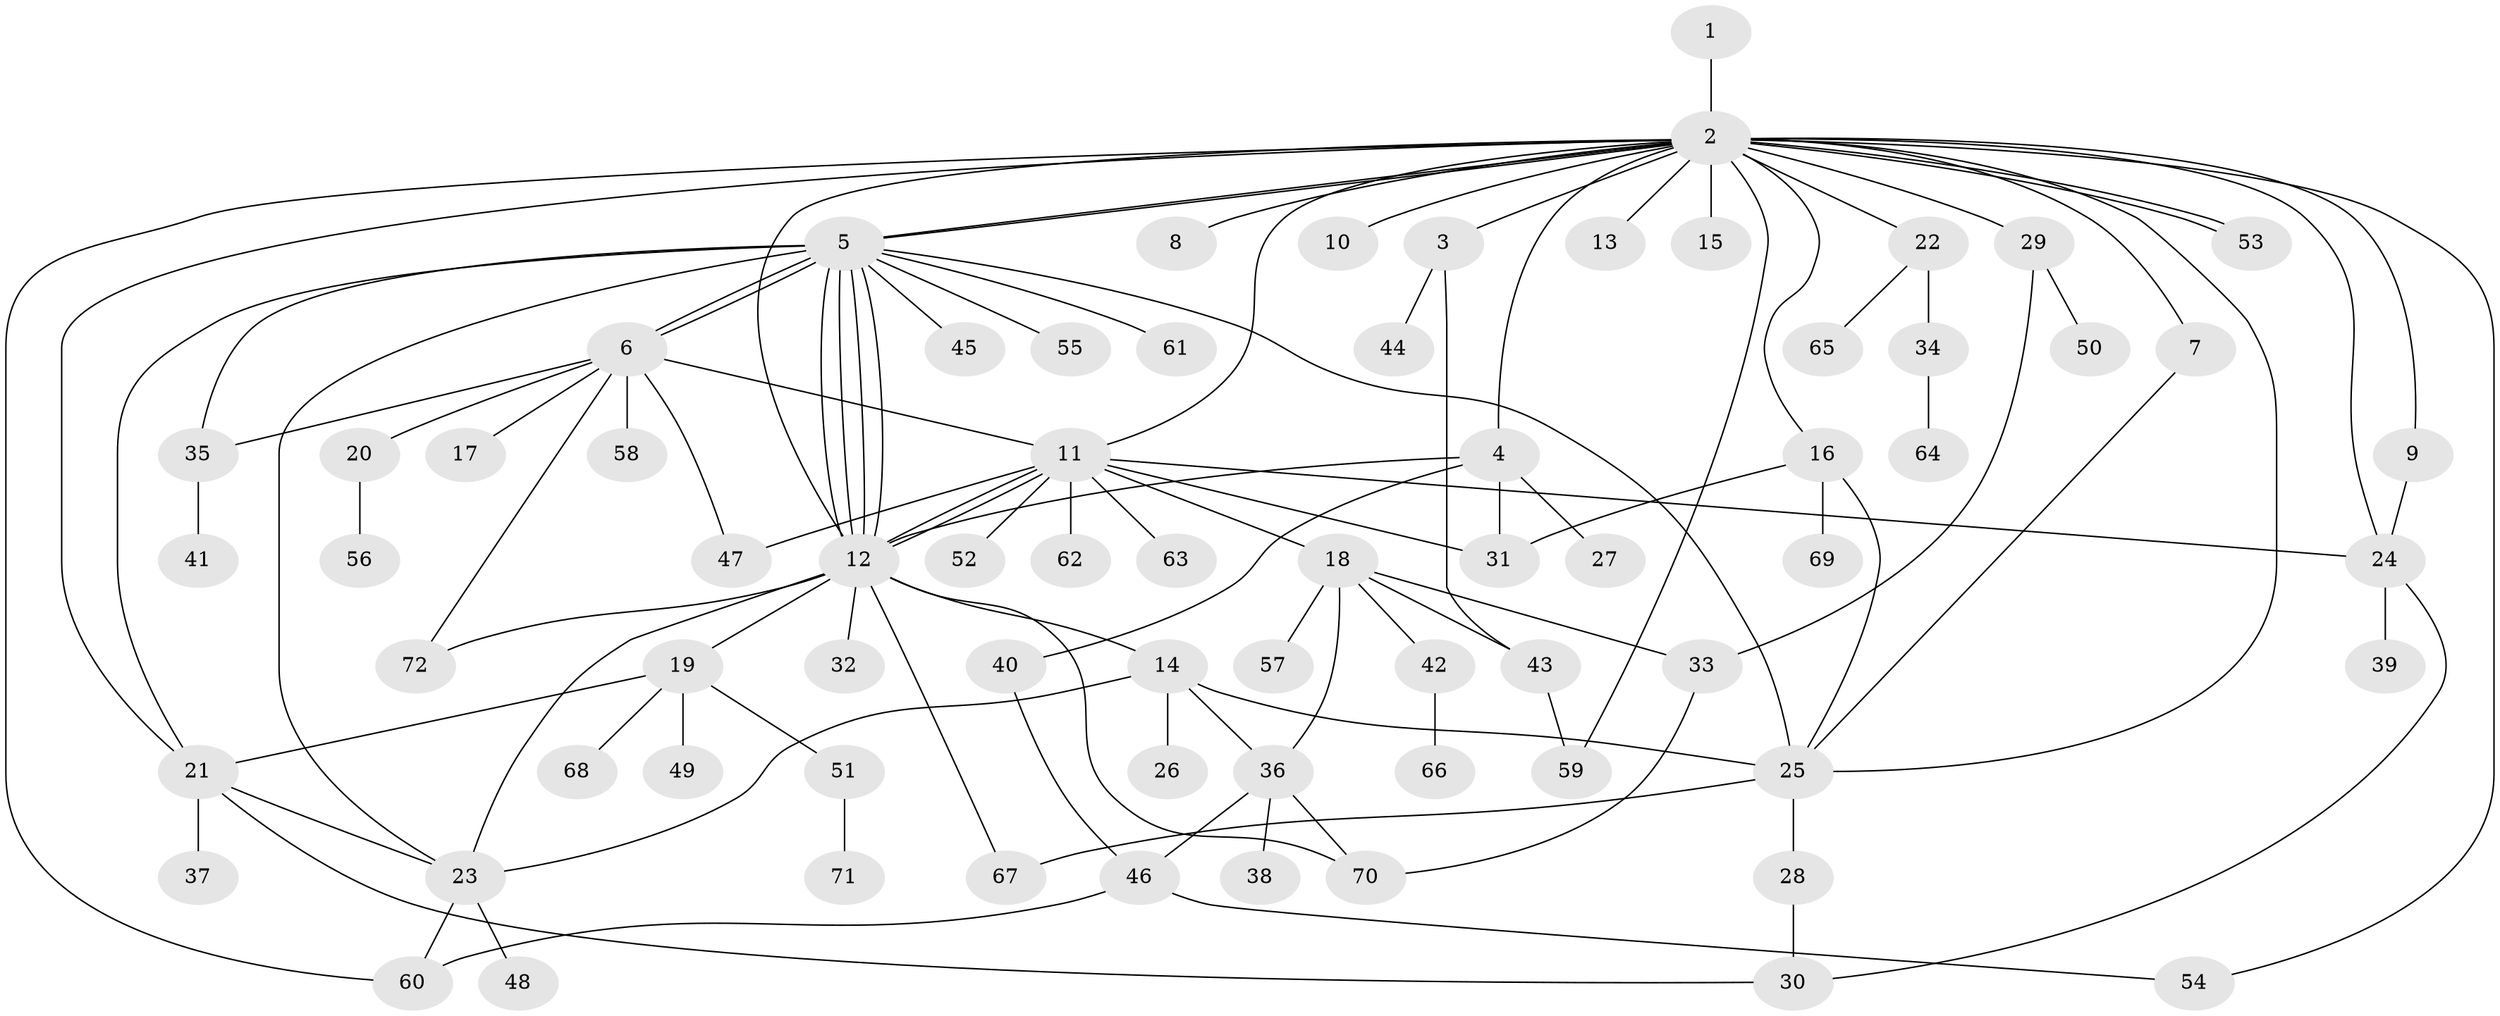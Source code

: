 // Generated by graph-tools (version 1.1) at 2025/11/02/27/25 16:11:15]
// undirected, 72 vertices, 111 edges
graph export_dot {
graph [start="1"]
  node [color=gray90,style=filled];
  1;
  2;
  3;
  4;
  5;
  6;
  7;
  8;
  9;
  10;
  11;
  12;
  13;
  14;
  15;
  16;
  17;
  18;
  19;
  20;
  21;
  22;
  23;
  24;
  25;
  26;
  27;
  28;
  29;
  30;
  31;
  32;
  33;
  34;
  35;
  36;
  37;
  38;
  39;
  40;
  41;
  42;
  43;
  44;
  45;
  46;
  47;
  48;
  49;
  50;
  51;
  52;
  53;
  54;
  55;
  56;
  57;
  58;
  59;
  60;
  61;
  62;
  63;
  64;
  65;
  66;
  67;
  68;
  69;
  70;
  71;
  72;
  1 -- 2;
  2 -- 3;
  2 -- 4;
  2 -- 5;
  2 -- 5;
  2 -- 7;
  2 -- 8;
  2 -- 9;
  2 -- 10;
  2 -- 11;
  2 -- 12;
  2 -- 13;
  2 -- 15;
  2 -- 16;
  2 -- 21;
  2 -- 22;
  2 -- 24;
  2 -- 25;
  2 -- 29;
  2 -- 53;
  2 -- 53;
  2 -- 54;
  2 -- 59;
  2 -- 60;
  3 -- 43;
  3 -- 44;
  4 -- 12;
  4 -- 27;
  4 -- 31;
  4 -- 40;
  5 -- 6;
  5 -- 6;
  5 -- 12;
  5 -- 12;
  5 -- 12;
  5 -- 12;
  5 -- 21;
  5 -- 23;
  5 -- 25;
  5 -- 35;
  5 -- 45;
  5 -- 55;
  5 -- 61;
  6 -- 11;
  6 -- 17;
  6 -- 20;
  6 -- 35;
  6 -- 47;
  6 -- 58;
  6 -- 72;
  7 -- 25;
  9 -- 24;
  11 -- 12;
  11 -- 12;
  11 -- 18;
  11 -- 24;
  11 -- 31;
  11 -- 47;
  11 -- 52;
  11 -- 62;
  11 -- 63;
  12 -- 14;
  12 -- 19;
  12 -- 23;
  12 -- 32;
  12 -- 67;
  12 -- 70;
  12 -- 72;
  14 -- 23;
  14 -- 25;
  14 -- 26;
  14 -- 36;
  16 -- 25;
  16 -- 31;
  16 -- 69;
  18 -- 33;
  18 -- 36;
  18 -- 42;
  18 -- 43;
  18 -- 57;
  19 -- 21;
  19 -- 49;
  19 -- 51;
  19 -- 68;
  20 -- 56;
  21 -- 23;
  21 -- 30;
  21 -- 37;
  22 -- 34;
  22 -- 65;
  23 -- 48;
  23 -- 60;
  24 -- 30;
  24 -- 39;
  25 -- 28;
  25 -- 67;
  28 -- 30;
  29 -- 33;
  29 -- 50;
  33 -- 70;
  34 -- 64;
  35 -- 41;
  36 -- 38;
  36 -- 46;
  36 -- 70;
  40 -- 46;
  42 -- 66;
  43 -- 59;
  46 -- 54;
  46 -- 60;
  51 -- 71;
}
